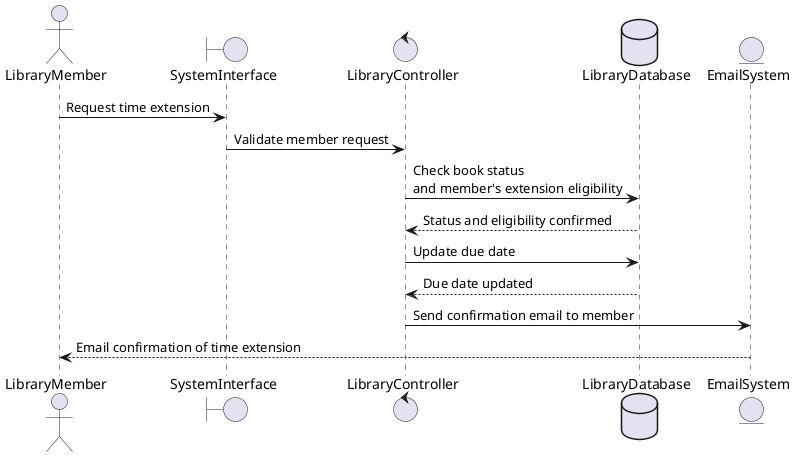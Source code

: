 @startuml

actor LibraryMember
boundary SystemInterface
control LibraryController
database LibraryDatabase
entity EmailSystem

LibraryMember -> SystemInterface : Request time extension
SystemInterface -> LibraryController : Validate member request
LibraryController -> LibraryDatabase : Check book status\nand member's extension eligibility
LibraryDatabase --> LibraryController : Status and eligibility confirmed
LibraryController -> LibraryDatabase : Update due date
LibraryDatabase --> LibraryController : Due date updated
LibraryController -> EmailSystem : Send confirmation email to member
EmailSystem --> LibraryMember : Email confirmation of time extension

@enduml